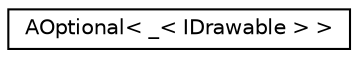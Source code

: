 digraph "Graphical Class Hierarchy"
{
 // LATEX_PDF_SIZE
  edge [fontname="Helvetica",fontsize="10",labelfontname="Helvetica",labelfontsize="10"];
  node [fontname="Helvetica",fontsize="10",shape=record];
  rankdir="LR";
  Node0 [label="AOptional\< _\< IDrawable \> \>",height=0.2,width=0.4,color="black", fillcolor="white", style="filled",URL="$classAOptional.html",tooltip=" "];
}
